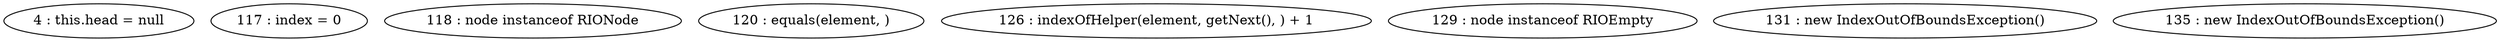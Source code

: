 digraph G {
"4 : this.head = null"
"117 : index = 0"
"118 : node instanceof RIONode"
"120 : equals(element, )"
"126 : indexOfHelper(element, getNext(), ) + 1"
"129 : node instanceof RIOEmpty"
"131 : new IndexOutOfBoundsException()"
"135 : new IndexOutOfBoundsException()"
}